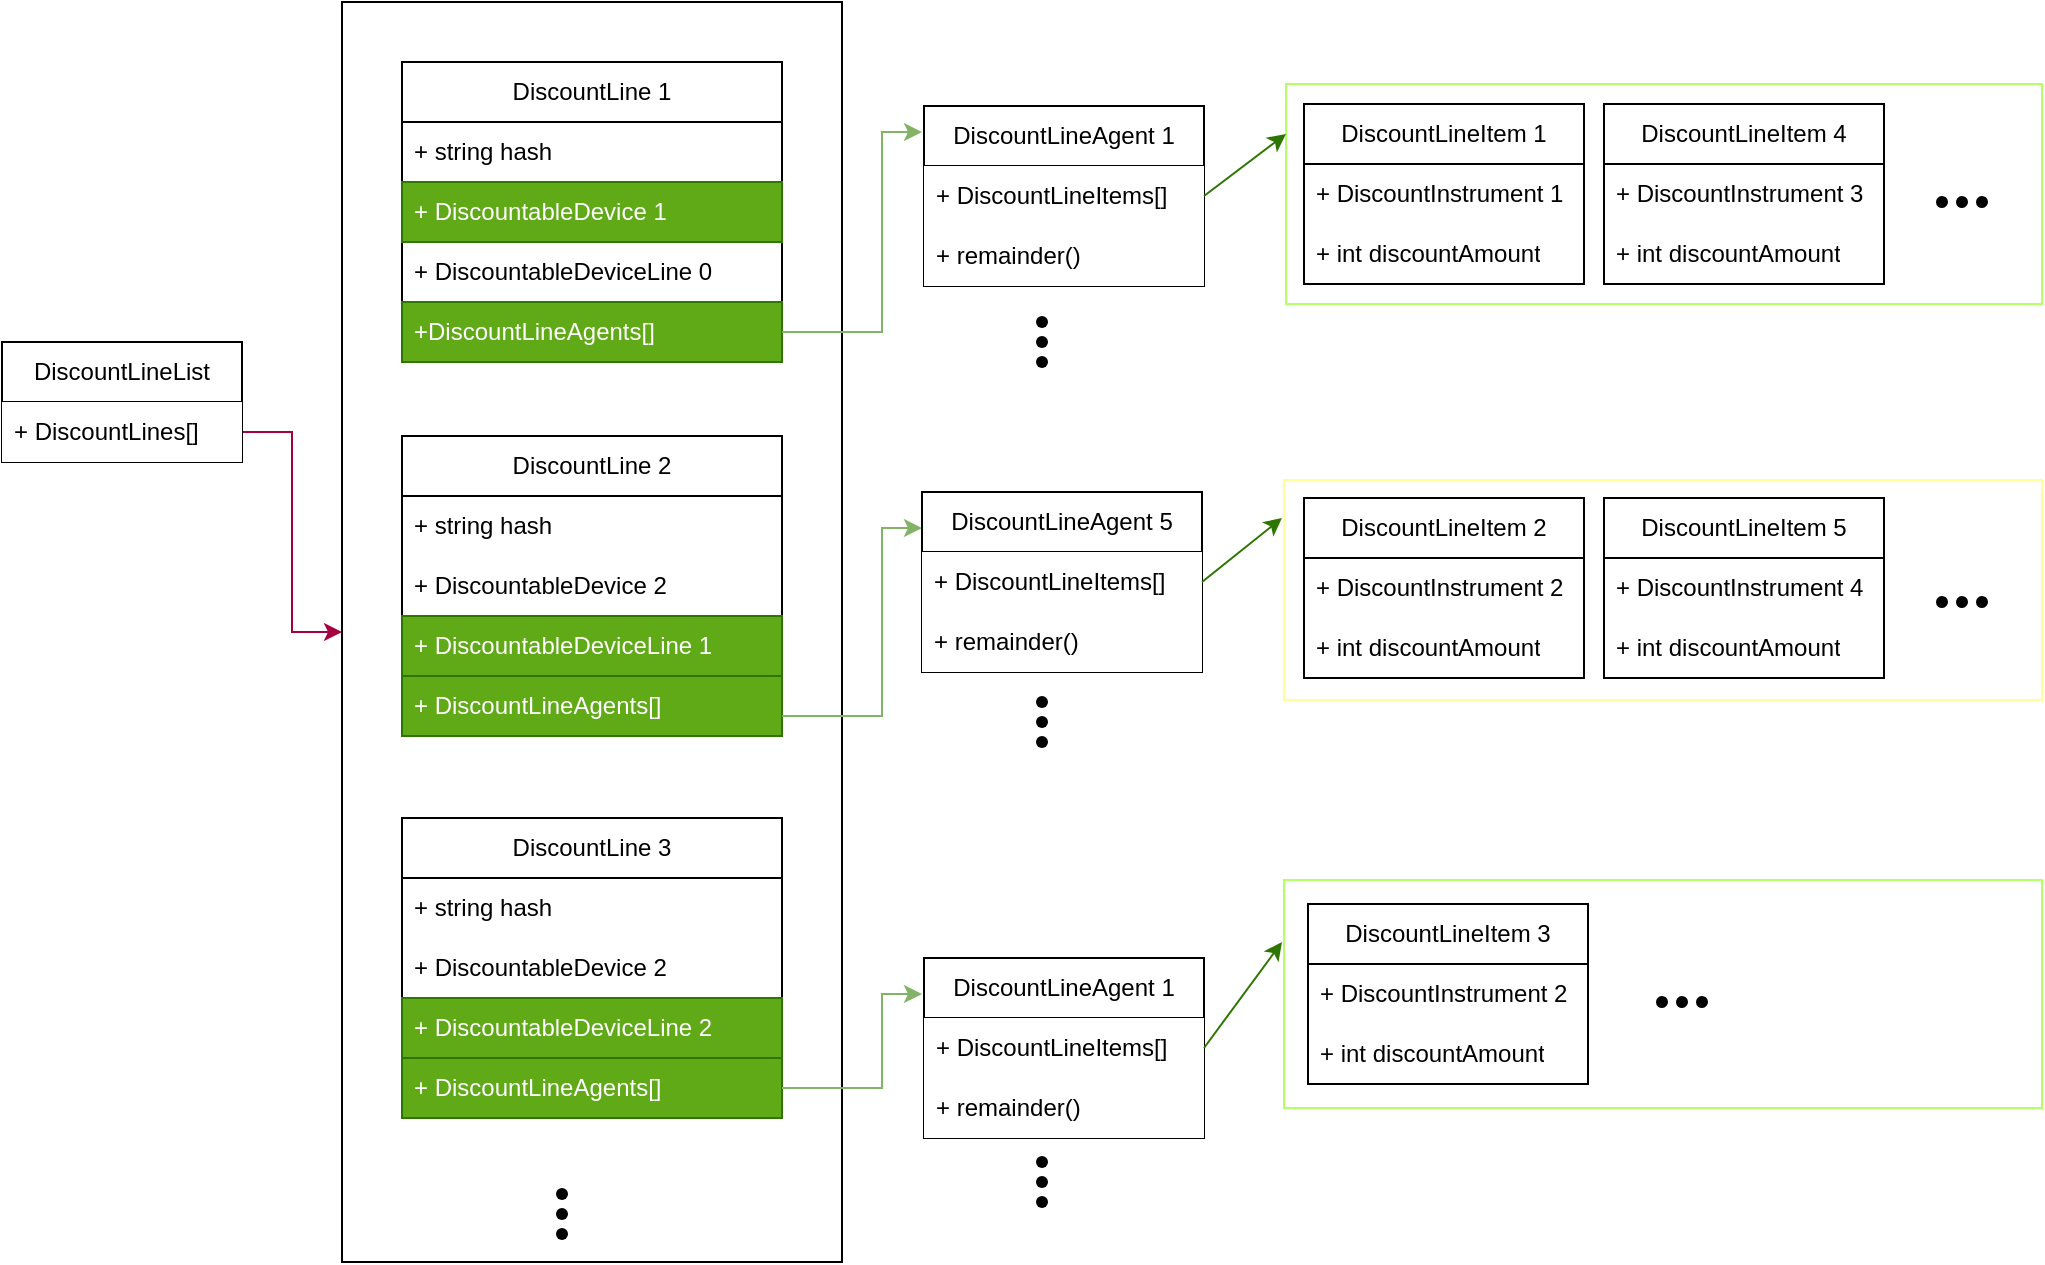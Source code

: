 <mxfile pages="2">
    <diagram id="0QljrHlxMIxJkY9_ySOb" name="Page-1">
        <mxGraphModel dx="576" dy="588" grid="1" gridSize="10" guides="1" tooltips="1" connect="1" arrows="1" fold="1" page="1" pageScale="1" pageWidth="850" pageHeight="1100" background="none" math="0" shadow="0">
            <root>
                <mxCell id="0"/>
                <mxCell id="1" parent="0"/>
                <mxCell id="vQaYPFdRpkqP8kKc9Rms-60" value="" style="rounded=0;whiteSpace=wrap;html=1;strokeColor=#FFFF99;" parent="1" vertex="1">
                    <mxGeometry x="641" y="269" width="379" height="110" as="geometry"/>
                </mxCell>
                <mxCell id="vQaYPFdRpkqP8kKc9Rms-67" value="" style="rounded=0;whiteSpace=wrap;html=1;strokeColor=#B3FF66;" parent="1" vertex="1">
                    <mxGeometry x="641" y="469" width="379" height="114" as="geometry"/>
                </mxCell>
                <mxCell id="vQaYPFdRpkqP8kKc9Rms-59" value="" style="rounded=0;whiteSpace=wrap;html=1;strokeColor=#B3FF66;" parent="1" vertex="1">
                    <mxGeometry x="642" y="71" width="378" height="110" as="geometry"/>
                </mxCell>
                <mxCell id="vQaYPFdRpkqP8kKc9Rms-29" value="" style="edgeStyle=orthogonalEdgeStyle;rounded=0;orthogonalLoop=1;jettySize=auto;html=1;endArrow=none;endFill=0;startArrow=classic;startFill=1;fillColor=#d80073;strokeColor=#A50040;" parent="1" source="vQaYPFdRpkqP8kKc9Rms-27" target="vQaYPFdRpkqP8kKc9Rms-19" edge="1">
                    <mxGeometry relative="1" as="geometry"/>
                </mxCell>
                <mxCell id="vQaYPFdRpkqP8kKc9Rms-27" value="" style="rounded=0;whiteSpace=wrap;html=1;" parent="1" vertex="1">
                    <mxGeometry x="170" y="30" width="250" height="630" as="geometry"/>
                </mxCell>
                <mxCell id="vQaYPFdRpkqP8kKc9Rms-7" value="DiscountLine 1" style="swimlane;fontStyle=0;childLayout=stackLayout;horizontal=1;startSize=30;horizontalStack=0;resizeParent=1;resizeParentMax=0;resizeLast=0;collapsible=1;marginBottom=0;whiteSpace=wrap;html=1;" parent="1" vertex="1">
                    <mxGeometry x="200" y="60" width="190" height="150" as="geometry"/>
                </mxCell>
                <mxCell id="vQaYPFdRpkqP8kKc9Rms-35" value="+ string hash" style="text;strokeColor=none;fillColor=none;align=left;verticalAlign=middle;spacingLeft=4;spacingRight=4;overflow=hidden;points=[[0,0.5],[1,0.5]];portConstraint=eastwest;rotatable=0;whiteSpace=wrap;html=1;" parent="vQaYPFdRpkqP8kKc9Rms-7" vertex="1">
                    <mxGeometry y="30" width="190" height="30" as="geometry"/>
                </mxCell>
                <mxCell id="vQaYPFdRpkqP8kKc9Rms-8" value="+ DiscountableDevice 1" style="text;strokeColor=#2D7600;fillColor=#60a917;align=left;verticalAlign=middle;spacingLeft=4;spacingRight=4;overflow=hidden;points=[[0,0.5],[1,0.5]];portConstraint=eastwest;rotatable=0;whiteSpace=wrap;html=1;fontColor=#ffffff;" parent="vQaYPFdRpkqP8kKc9Rms-7" vertex="1">
                    <mxGeometry y="60" width="190" height="30" as="geometry"/>
                </mxCell>
                <mxCell id="vQaYPFdRpkqP8kKc9Rms-52" value="+ DiscountableDeviceLine 0" style="text;strokeColor=none;fillColor=none;align=left;verticalAlign=middle;spacingLeft=4;spacingRight=4;overflow=hidden;points=[[0,0.5],[1,0.5]];portConstraint=eastwest;rotatable=0;whiteSpace=wrap;html=1;" parent="vQaYPFdRpkqP8kKc9Rms-7" vertex="1">
                    <mxGeometry y="90" width="190" height="30" as="geometry"/>
                </mxCell>
                <mxCell id="vQaYPFdRpkqP8kKc9Rms-11" value="+&lt;span style=&quot;text-align: center;&quot;&gt;DiscountLineAgents&lt;/span&gt;[]" style="text;strokeColor=#2D7600;fillColor=#60a917;align=left;verticalAlign=middle;spacingLeft=4;spacingRight=4;overflow=hidden;points=[[0,0.5],[1,0.5]];portConstraint=eastwest;rotatable=0;whiteSpace=wrap;html=1;fontColor=#ffffff;" parent="vQaYPFdRpkqP8kKc9Rms-7" vertex="1">
                    <mxGeometry y="120" width="190" height="30" as="geometry"/>
                </mxCell>
                <mxCell id="vQaYPFdRpkqP8kKc9Rms-12" value="DiscountLine 2" style="swimlane;fontStyle=0;childLayout=stackLayout;horizontal=1;startSize=30;horizontalStack=0;resizeParent=1;resizeParentMax=0;resizeLast=0;collapsible=1;marginBottom=0;whiteSpace=wrap;html=1;" parent="1" vertex="1">
                    <mxGeometry x="200" y="247" width="190" height="150" as="geometry"/>
                </mxCell>
                <mxCell id="vQaYPFdRpkqP8kKc9Rms-36" value="+ string hash" style="text;strokeColor=none;fillColor=none;align=left;verticalAlign=middle;spacingLeft=4;spacingRight=4;overflow=hidden;points=[[0,0.5],[1,0.5]];portConstraint=eastwest;rotatable=0;whiteSpace=wrap;html=1;" parent="vQaYPFdRpkqP8kKc9Rms-12" vertex="1">
                    <mxGeometry y="30" width="190" height="30" as="geometry"/>
                </mxCell>
                <mxCell id="vQaYPFdRpkqP8kKc9Rms-13" value="+ DiscountableDevice 2" style="text;strokeColor=none;fillColor=none;align=left;verticalAlign=middle;spacingLeft=4;spacingRight=4;overflow=hidden;points=[[0,0.5],[1,0.5]];portConstraint=eastwest;rotatable=0;whiteSpace=wrap;html=1;" parent="vQaYPFdRpkqP8kKc9Rms-12" vertex="1">
                    <mxGeometry y="60" width="190" height="30" as="geometry"/>
                </mxCell>
                <mxCell id="vQaYPFdRpkqP8kKc9Rms-14" value="+ DiscountableDeviceLine 1" style="text;strokeColor=#2D7600;fillColor=#60a917;align=left;verticalAlign=middle;spacingLeft=4;spacingRight=4;overflow=hidden;points=[[0,0.5],[1,0.5]];portConstraint=eastwest;rotatable=0;whiteSpace=wrap;html=1;fontColor=#ffffff;" parent="vQaYPFdRpkqP8kKc9Rms-12" vertex="1">
                    <mxGeometry y="90" width="190" height="30" as="geometry"/>
                </mxCell>
                <mxCell id="vQaYPFdRpkqP8kKc9Rms-64" value="+&amp;nbsp;&lt;span style=&quot;text-align: center;&quot;&gt;DiscountLineAgents&lt;/span&gt;[]" style="text;strokeColor=#2D7600;fillColor=#60a917;align=left;verticalAlign=middle;spacingLeft=4;spacingRight=4;overflow=hidden;points=[[0,0.5],[1,0.5]];portConstraint=eastwest;rotatable=0;whiteSpace=wrap;html=1;fontColor=#ffffff;" parent="vQaYPFdRpkqP8kKc9Rms-12" vertex="1">
                    <mxGeometry y="120" width="190" height="30" as="geometry"/>
                </mxCell>
                <mxCell id="vQaYPFdRpkqP8kKc9Rms-15" value="DiscountLine 3" style="swimlane;fontStyle=0;childLayout=stackLayout;horizontal=1;startSize=30;horizontalStack=0;resizeParent=1;resizeParentMax=0;resizeLast=0;collapsible=1;marginBottom=0;whiteSpace=wrap;html=1;" parent="1" vertex="1">
                    <mxGeometry x="200" y="438" width="190" height="150" as="geometry"/>
                </mxCell>
                <mxCell id="vQaYPFdRpkqP8kKc9Rms-37" value="+ string hash" style="text;strokeColor=none;fillColor=none;align=left;verticalAlign=middle;spacingLeft=4;spacingRight=4;overflow=hidden;points=[[0,0.5],[1,0.5]];portConstraint=eastwest;rotatable=0;whiteSpace=wrap;html=1;" parent="vQaYPFdRpkqP8kKc9Rms-15" vertex="1">
                    <mxGeometry y="30" width="190" height="30" as="geometry"/>
                </mxCell>
                <mxCell id="vQaYPFdRpkqP8kKc9Rms-16" value="+ DiscountableDevice 2" style="text;strokeColor=none;fillColor=none;align=left;verticalAlign=middle;spacingLeft=4;spacingRight=4;overflow=hidden;points=[[0,0.5],[1,0.5]];portConstraint=eastwest;rotatable=0;whiteSpace=wrap;html=1;" parent="vQaYPFdRpkqP8kKc9Rms-15" vertex="1">
                    <mxGeometry y="60" width="190" height="30" as="geometry"/>
                </mxCell>
                <mxCell id="vQaYPFdRpkqP8kKc9Rms-17" value="+ DiscountableDeviceLine 2" style="text;strokeColor=#2D7600;fillColor=#60a917;align=left;verticalAlign=middle;spacingLeft=4;spacingRight=4;overflow=hidden;points=[[0,0.5],[1,0.5]];portConstraint=eastwest;rotatable=0;whiteSpace=wrap;html=1;fontColor=#ffffff;" parent="vQaYPFdRpkqP8kKc9Rms-15" vertex="1">
                    <mxGeometry y="90" width="190" height="30" as="geometry"/>
                </mxCell>
                <mxCell id="vQaYPFdRpkqP8kKc9Rms-66" value="+&amp;nbsp;&lt;span style=&quot;text-align: center;&quot;&gt;DiscountLineAgents&lt;/span&gt;[]" style="text;strokeColor=#2D7600;fillColor=#60a917;align=left;verticalAlign=middle;spacingLeft=4;spacingRight=4;overflow=hidden;points=[[0,0.5],[1,0.5]];portConstraint=eastwest;rotatable=0;whiteSpace=wrap;html=1;fontColor=#ffffff;" parent="vQaYPFdRpkqP8kKc9Rms-15" vertex="1">
                    <mxGeometry y="120" width="190" height="30" as="geometry"/>
                </mxCell>
                <mxCell id="vQaYPFdRpkqP8kKc9Rms-18" value="DiscountLineList" style="swimlane;fontStyle=0;childLayout=stackLayout;horizontal=1;startSize=30;horizontalStack=0;resizeParent=1;resizeParentMax=0;resizeLast=0;collapsible=1;marginBottom=0;whiteSpace=wrap;html=1;" parent="1" vertex="1">
                    <mxGeometry y="200" width="120" height="60" as="geometry"/>
                </mxCell>
                <mxCell id="vQaYPFdRpkqP8kKc9Rms-19" value="&lt;span style=&quot;text-align: center;&quot;&gt;+ DiscountLines[]&lt;/span&gt;" style="text;strokeColor=none;fillColor=default;align=left;verticalAlign=middle;spacingLeft=4;spacingRight=4;overflow=hidden;points=[[0,0.5],[1,0.5]];portConstraint=eastwest;rotatable=0;whiteSpace=wrap;html=1;" parent="vQaYPFdRpkqP8kKc9Rms-18" vertex="1">
                    <mxGeometry y="30" width="120" height="30" as="geometry"/>
                </mxCell>
                <mxCell id="vQaYPFdRpkqP8kKc9Rms-30" value="DiscountLineItem 1" style="swimlane;fontStyle=0;childLayout=stackLayout;horizontal=1;startSize=30;horizontalStack=0;resizeParent=1;resizeParentMax=0;resizeLast=0;collapsible=1;marginBottom=0;whiteSpace=wrap;html=1;strokeColor=default;fillColor=none;" parent="1" vertex="1">
                    <mxGeometry x="651" y="81" width="140" height="90" as="geometry"/>
                </mxCell>
                <mxCell id="vQaYPFdRpkqP8kKc9Rms-31" value="+ DiscountInstrument 1" style="text;strokeColor=none;fillColor=none;align=left;verticalAlign=middle;spacingLeft=4;spacingRight=4;overflow=hidden;points=[[0,0.5],[1,0.5]];portConstraint=eastwest;rotatable=0;whiteSpace=wrap;html=1;" parent="vQaYPFdRpkqP8kKc9Rms-30" vertex="1">
                    <mxGeometry y="30" width="140" height="30" as="geometry"/>
                </mxCell>
                <mxCell id="vQaYPFdRpkqP8kKc9Rms-32" value="+ int discountAmount" style="text;strokeColor=none;fillColor=none;align=left;verticalAlign=middle;spacingLeft=4;spacingRight=4;overflow=hidden;points=[[0,0.5],[1,0.5]];portConstraint=eastwest;rotatable=0;whiteSpace=wrap;html=1;" parent="vQaYPFdRpkqP8kKc9Rms-30" vertex="1">
                    <mxGeometry y="60" width="140" height="30" as="geometry"/>
                </mxCell>
                <mxCell id="vQaYPFdRpkqP8kKc9Rms-40" value="DiscountLineItem 2" style="swimlane;fontStyle=0;childLayout=stackLayout;horizontal=1;startSize=30;horizontalStack=0;resizeParent=1;resizeParentMax=0;resizeLast=0;collapsible=1;marginBottom=0;whiteSpace=wrap;html=1;strokeColor=default;fillColor=none;" parent="1" vertex="1">
                    <mxGeometry x="651" y="278" width="140" height="90" as="geometry"/>
                </mxCell>
                <mxCell id="vQaYPFdRpkqP8kKc9Rms-41" value="+ DiscountInstrument 2" style="text;strokeColor=none;fillColor=none;align=left;verticalAlign=middle;spacingLeft=4;spacingRight=4;overflow=hidden;points=[[0,0.5],[1,0.5]];portConstraint=eastwest;rotatable=0;whiteSpace=wrap;html=1;" parent="vQaYPFdRpkqP8kKc9Rms-40" vertex="1">
                    <mxGeometry y="30" width="140" height="30" as="geometry"/>
                </mxCell>
                <mxCell id="vQaYPFdRpkqP8kKc9Rms-42" value="+ int discountAmount" style="text;strokeColor=none;fillColor=none;align=left;verticalAlign=middle;spacingLeft=4;spacingRight=4;overflow=hidden;points=[[0,0.5],[1,0.5]];portConstraint=eastwest;rotatable=0;whiteSpace=wrap;html=1;" parent="vQaYPFdRpkqP8kKc9Rms-40" vertex="1">
                    <mxGeometry y="60" width="140" height="30" as="geometry"/>
                </mxCell>
                <mxCell id="vQaYPFdRpkqP8kKc9Rms-43" value="" style="endArrow=classic;html=1;rounded=0;fillColor=#d5e8d4;strokeColor=#82b366;" parent="1" edge="1">
                    <mxGeometry width="50" height="50" relative="1" as="geometry">
                        <mxPoint x="390" y="387" as="sourcePoint"/>
                        <mxPoint x="460" y="293" as="targetPoint"/>
                        <Array as="points">
                            <mxPoint x="440" y="387"/>
                            <mxPoint x="440" y="293"/>
                        </Array>
                    </mxGeometry>
                </mxCell>
                <mxCell id="vQaYPFdRpkqP8kKc9Rms-44" value="" style="endArrow=classic;html=1;rounded=0;exitX=1;exitY=0.5;exitDx=0;exitDy=0;fillColor=#d5e8d4;strokeColor=#82b366;" parent="1" source="vQaYPFdRpkqP8kKc9Rms-66" edge="1">
                    <mxGeometry width="50" height="50" relative="1" as="geometry">
                        <mxPoint x="390" y="393" as="sourcePoint"/>
                        <mxPoint x="460" y="526" as="targetPoint"/>
                        <Array as="points">
                            <mxPoint x="440" y="573"/>
                            <mxPoint x="440" y="526"/>
                        </Array>
                    </mxGeometry>
                </mxCell>
                <mxCell id="vQaYPFdRpkqP8kKc9Rms-45" value="DiscountLineItem 3" style="swimlane;fontStyle=0;childLayout=stackLayout;horizontal=1;startSize=30;horizontalStack=0;resizeParent=1;resizeParentMax=0;resizeLast=0;collapsible=1;marginBottom=0;whiteSpace=wrap;html=1;strokeColor=default;fillColor=none;" parent="1" vertex="1">
                    <mxGeometry x="653" y="481" width="140" height="90" as="geometry"/>
                </mxCell>
                <mxCell id="vQaYPFdRpkqP8kKc9Rms-46" value="+ DiscountInstrument 2" style="text;strokeColor=none;fillColor=none;align=left;verticalAlign=middle;spacingLeft=4;spacingRight=4;overflow=hidden;points=[[0,0.5],[1,0.5]];portConstraint=eastwest;rotatable=0;whiteSpace=wrap;html=1;" parent="vQaYPFdRpkqP8kKc9Rms-45" vertex="1">
                    <mxGeometry y="30" width="140" height="30" as="geometry"/>
                </mxCell>
                <mxCell id="vQaYPFdRpkqP8kKc9Rms-47" value="+ int discountAmount" style="text;strokeColor=none;fillColor=none;align=left;verticalAlign=middle;spacingLeft=4;spacingRight=4;overflow=hidden;points=[[0,0.5],[1,0.5]];portConstraint=eastwest;rotatable=0;whiteSpace=wrap;html=1;" parent="vQaYPFdRpkqP8kKc9Rms-45" vertex="1">
                    <mxGeometry y="60" width="140" height="30" as="geometry"/>
                </mxCell>
                <mxCell id="vQaYPFdRpkqP8kKc9Rms-48" value="DiscountLineItem 4" style="swimlane;fontStyle=0;childLayout=stackLayout;horizontal=1;startSize=30;horizontalStack=0;resizeParent=1;resizeParentMax=0;resizeLast=0;collapsible=1;marginBottom=0;whiteSpace=wrap;html=1;strokeColor=default;fillColor=none;" parent="1" vertex="1">
                    <mxGeometry x="801" y="81" width="140" height="90" as="geometry"/>
                </mxCell>
                <mxCell id="vQaYPFdRpkqP8kKc9Rms-49" value="+ DiscountInstrument 3" style="text;strokeColor=none;fillColor=none;align=left;verticalAlign=middle;spacingLeft=4;spacingRight=4;overflow=hidden;points=[[0,0.5],[1,0.5]];portConstraint=eastwest;rotatable=0;whiteSpace=wrap;html=1;" parent="vQaYPFdRpkqP8kKc9Rms-48" vertex="1">
                    <mxGeometry y="30" width="140" height="30" as="geometry"/>
                </mxCell>
                <mxCell id="vQaYPFdRpkqP8kKc9Rms-50" value="+ int discountAmount" style="text;strokeColor=none;fillColor=none;align=left;verticalAlign=middle;spacingLeft=4;spacingRight=4;overflow=hidden;points=[[0,0.5],[1,0.5]];portConstraint=eastwest;rotatable=0;whiteSpace=wrap;html=1;" parent="vQaYPFdRpkqP8kKc9Rms-48" vertex="1">
                    <mxGeometry y="60" width="140" height="30" as="geometry"/>
                </mxCell>
                <mxCell id="vQaYPFdRpkqP8kKc9Rms-55" value="" style="edgeStyle=orthogonalEdgeStyle;rounded=0;orthogonalLoop=1;jettySize=auto;html=1;startArrow=classic;startFill=1;endArrow=none;endFill=0;entryX=1;entryY=0.5;entryDx=0;entryDy=0;exitX=0;exitY=0.5;exitDx=0;exitDy=0;exitPerimeter=0;fillColor=#d5e8d4;strokeColor=#82b366;" parent="1" target="vQaYPFdRpkqP8kKc9Rms-11" edge="1">
                    <mxGeometry relative="1" as="geometry">
                        <mxPoint x="460" y="95" as="sourcePoint"/>
                        <Array as="points">
                            <mxPoint x="440" y="95"/>
                            <mxPoint x="440" y="195"/>
                        </Array>
                    </mxGeometry>
                </mxCell>
                <mxCell id="vQaYPFdRpkqP8kKc9Rms-61" value="DiscountLineItem 5" style="swimlane;fontStyle=0;childLayout=stackLayout;horizontal=1;startSize=30;horizontalStack=0;resizeParent=1;resizeParentMax=0;resizeLast=0;collapsible=1;marginBottom=0;whiteSpace=wrap;html=1;strokeColor=default;fillColor=none;" parent="1" vertex="1">
                    <mxGeometry x="801" y="278" width="140" height="90" as="geometry"/>
                </mxCell>
                <mxCell id="vQaYPFdRpkqP8kKc9Rms-62" value="+ DiscountInstrument 4" style="text;strokeColor=none;fillColor=none;align=left;verticalAlign=middle;spacingLeft=4;spacingRight=4;overflow=hidden;points=[[0,0.5],[1,0.5]];portConstraint=eastwest;rotatable=0;whiteSpace=wrap;html=1;" parent="vQaYPFdRpkqP8kKc9Rms-61" vertex="1">
                    <mxGeometry y="30" width="140" height="30" as="geometry"/>
                </mxCell>
                <mxCell id="vQaYPFdRpkqP8kKc9Rms-63" value="+ int discountAmount" style="text;strokeColor=none;fillColor=none;align=left;verticalAlign=middle;spacingLeft=4;spacingRight=4;overflow=hidden;points=[[0,0.5],[1,0.5]];portConstraint=eastwest;rotatable=0;whiteSpace=wrap;html=1;" parent="vQaYPFdRpkqP8kKc9Rms-61" vertex="1">
                    <mxGeometry y="60" width="140" height="30" as="geometry"/>
                </mxCell>
                <mxCell id="3" value="DiscountLineAgent 5" style="swimlane;fontStyle=0;childLayout=stackLayout;horizontal=1;startSize=30;horizontalStack=0;resizeParent=1;resizeParentMax=0;resizeLast=0;collapsible=1;marginBottom=0;whiteSpace=wrap;html=1;strokeColor=default;fillColor=default;" parent="1" vertex="1">
                    <mxGeometry x="460" y="275" width="140" height="90" as="geometry"/>
                </mxCell>
                <mxCell id="4" value="+ DiscountLineItems[]" style="text;strokeColor=none;fillColor=default;align=left;verticalAlign=middle;spacingLeft=4;spacingRight=4;overflow=hidden;points=[[0,0.5],[1,0.5]];portConstraint=eastwest;rotatable=0;whiteSpace=wrap;html=1;" parent="3" vertex="1">
                    <mxGeometry y="30" width="140" height="30" as="geometry"/>
                </mxCell>
                <mxCell id="vQaYPFdRpkqP8kKc9Rms-69" value="+ remainder()" style="text;strokeColor=none;fillColor=default;align=left;verticalAlign=middle;spacingLeft=4;spacingRight=4;overflow=hidden;points=[[0,0.5],[1,0.5]];portConstraint=eastwest;rotatable=0;whiteSpace=wrap;html=1;" parent="3" vertex="1">
                    <mxGeometry y="60" width="140" height="30" as="geometry"/>
                </mxCell>
                <mxCell id="6" value="" style="edgeStyle=none;html=1;exitX=1;exitY=0.5;exitDx=0;exitDy=0;fillColor=#60a917;strokeColor=#2D7600;" parent="1" source="4" edge="1">
                    <mxGeometry relative="1" as="geometry">
                        <mxPoint x="600" y="289" as="sourcePoint"/>
                        <mxPoint x="640" y="288" as="targetPoint"/>
                    </mxGeometry>
                </mxCell>
                <mxCell id="7" value="DiscountLineAgent 1" style="swimlane;fontStyle=0;childLayout=stackLayout;horizontal=1;startSize=30;horizontalStack=0;resizeParent=1;resizeParentMax=0;resizeLast=0;collapsible=1;marginBottom=0;whiteSpace=wrap;html=1;strokeColor=default;fillColor=default;" parent="1" vertex="1">
                    <mxGeometry x="461" y="82" width="140" height="90" as="geometry"/>
                </mxCell>
                <mxCell id="8" value="+ DiscountLineItems[]" style="text;strokeColor=none;fillColor=default;align=left;verticalAlign=middle;spacingLeft=4;spacingRight=4;overflow=hidden;points=[[0,0.5],[1,0.5]];portConstraint=eastwest;rotatable=0;whiteSpace=wrap;html=1;" parent="7" vertex="1">
                    <mxGeometry y="30" width="140" height="30" as="geometry"/>
                </mxCell>
                <mxCell id="vQaYPFdRpkqP8kKc9Rms-68" value="+ remainder()" style="text;strokeColor=none;fillColor=default;align=left;verticalAlign=middle;spacingLeft=4;spacingRight=4;overflow=hidden;points=[[0,0.5],[1,0.5]];portConstraint=eastwest;rotatable=0;whiteSpace=wrap;html=1;" parent="7" vertex="1">
                    <mxGeometry y="60" width="140" height="30" as="geometry"/>
                </mxCell>
                <mxCell id="9" value="" style="edgeStyle=none;html=1;exitX=1;exitY=0.5;exitDx=0;exitDy=0;fillColor=#60a917;strokeColor=#2D7600;" parent="1" source="8" edge="1">
                    <mxGeometry relative="1" as="geometry">
                        <mxPoint x="602" y="96.727" as="sourcePoint"/>
                        <mxPoint x="642" y="96" as="targetPoint"/>
                    </mxGeometry>
                </mxCell>
                <mxCell id="10" value="DiscountLineAgent 1" style="swimlane;fontStyle=0;childLayout=stackLayout;horizontal=1;startSize=30;horizontalStack=0;resizeParent=1;resizeParentMax=0;resizeLast=0;collapsible=1;marginBottom=0;whiteSpace=wrap;html=1;strokeColor=default;fillColor=default;" parent="1" vertex="1">
                    <mxGeometry x="461" y="508" width="140" height="90" as="geometry"/>
                </mxCell>
                <mxCell id="11" value="+ DiscountLineItems[]" style="text;strokeColor=none;fillColor=default;align=left;verticalAlign=middle;spacingLeft=4;spacingRight=4;overflow=hidden;points=[[0,0.5],[1,0.5]];portConstraint=eastwest;rotatable=0;whiteSpace=wrap;html=1;" parent="10" vertex="1">
                    <mxGeometry y="30" width="140" height="30" as="geometry"/>
                </mxCell>
                <mxCell id="vQaYPFdRpkqP8kKc9Rms-70" value="+ remainder()" style="text;strokeColor=none;fillColor=default;align=left;verticalAlign=middle;spacingLeft=4;spacingRight=4;overflow=hidden;points=[[0,0.5],[1,0.5]];portConstraint=eastwest;rotatable=0;whiteSpace=wrap;html=1;" parent="10" vertex="1">
                    <mxGeometry y="60" width="140" height="30" as="geometry"/>
                </mxCell>
                <mxCell id="12" value="" style="edgeStyle=none;html=1;exitX=1;exitY=0.5;exitDx=0;exitDy=0;fillColor=#60a917;strokeColor=#2D7600;" parent="1" source="11" edge="1">
                    <mxGeometry relative="1" as="geometry">
                        <mxPoint x="601" y="522" as="sourcePoint"/>
                        <mxPoint x="640" y="500" as="targetPoint"/>
                    </mxGeometry>
                </mxCell>
                <mxCell id="16" value="" style="group" parent="1" vertex="1" connectable="0">
                    <mxGeometry x="270" y="616" width="20" height="40" as="geometry"/>
                </mxCell>
                <mxCell id="13" value="" style="shape=waypoint;sketch=0;size=6;pointerEvents=1;points=[];fillColor=none;resizable=0;rotatable=0;perimeter=centerPerimeter;snapToPoint=1;" parent="16" vertex="1">
                    <mxGeometry width="20" height="20" as="geometry"/>
                </mxCell>
                <mxCell id="14" value="" style="shape=waypoint;sketch=0;size=6;pointerEvents=1;points=[];fillColor=none;resizable=0;rotatable=0;perimeter=centerPerimeter;snapToPoint=1;" parent="16" vertex="1">
                    <mxGeometry y="10" width="20" height="20" as="geometry"/>
                </mxCell>
                <mxCell id="15" value="" style="shape=waypoint;sketch=0;size=6;pointerEvents=1;points=[];fillColor=none;resizable=0;rotatable=0;perimeter=centerPerimeter;snapToPoint=1;" parent="16" vertex="1">
                    <mxGeometry y="20" width="20" height="20" as="geometry"/>
                </mxCell>
                <mxCell id="17" value="" style="group;" parent="1" vertex="1" connectable="0">
                    <mxGeometry x="510" y="180" width="20" height="40" as="geometry"/>
                </mxCell>
                <mxCell id="18" value="" style="shape=waypoint;sketch=0;size=6;pointerEvents=1;points=[];fillColor=none;resizable=0;rotatable=0;perimeter=centerPerimeter;snapToPoint=1;" parent="17" vertex="1">
                    <mxGeometry width="20" height="20" as="geometry"/>
                </mxCell>
                <mxCell id="19" value="" style="shape=waypoint;sketch=0;size=6;pointerEvents=1;points=[];fillColor=none;resizable=0;rotatable=0;perimeter=centerPerimeter;snapToPoint=1;" parent="17" vertex="1">
                    <mxGeometry y="10" width="20" height="20" as="geometry"/>
                </mxCell>
                <mxCell id="20" value="" style="shape=waypoint;sketch=0;size=6;pointerEvents=1;points=[];fillColor=none;resizable=0;rotatable=0;perimeter=centerPerimeter;snapToPoint=1;" parent="17" vertex="1">
                    <mxGeometry y="20" width="20" height="20" as="geometry"/>
                </mxCell>
                <mxCell id="21" value="" style="group;fillColor=none;" parent="1" vertex="1" connectable="0">
                    <mxGeometry x="510" y="370" width="20" height="40" as="geometry"/>
                </mxCell>
                <mxCell id="22" value="" style="shape=waypoint;sketch=0;size=6;pointerEvents=1;points=[];fillColor=none;resizable=0;rotatable=0;perimeter=centerPerimeter;snapToPoint=1;" parent="21" vertex="1">
                    <mxGeometry width="20" height="20" as="geometry"/>
                </mxCell>
                <mxCell id="23" value="" style="shape=waypoint;sketch=0;size=6;pointerEvents=1;points=[];fillColor=none;resizable=0;rotatable=0;perimeter=centerPerimeter;snapToPoint=1;" parent="21" vertex="1">
                    <mxGeometry y="10" width="20" height="20" as="geometry"/>
                </mxCell>
                <mxCell id="24" value="" style="shape=waypoint;sketch=0;size=6;pointerEvents=1;points=[];fillColor=none;resizable=0;rotatable=0;perimeter=centerPerimeter;snapToPoint=1;" parent="21" vertex="1">
                    <mxGeometry y="20" width="20" height="20" as="geometry"/>
                </mxCell>
                <mxCell id="25" value="" style="group;fillColor=none;" parent="1" vertex="1" connectable="0">
                    <mxGeometry x="510" y="600" width="20" height="40" as="geometry"/>
                </mxCell>
                <mxCell id="26" value="" style="shape=waypoint;sketch=0;size=6;pointerEvents=1;points=[];fillColor=none;resizable=0;rotatable=0;perimeter=centerPerimeter;snapToPoint=1;" parent="25" vertex="1">
                    <mxGeometry width="20" height="20" as="geometry"/>
                </mxCell>
                <mxCell id="27" value="" style="shape=waypoint;sketch=0;size=6;pointerEvents=1;points=[];fillColor=none;resizable=0;rotatable=0;perimeter=centerPerimeter;snapToPoint=1;" parent="25" vertex="1">
                    <mxGeometry y="10" width="20" height="20" as="geometry"/>
                </mxCell>
                <mxCell id="28" value="" style="shape=waypoint;sketch=0;size=6;pointerEvents=1;points=[];fillColor=none;resizable=0;rotatable=0;perimeter=centerPerimeter;snapToPoint=1;" parent="25" vertex="1">
                    <mxGeometry y="20" width="20" height="20" as="geometry"/>
                </mxCell>
                <mxCell id="29" value="" style="group;rotation=88;" parent="1" vertex="1" connectable="0">
                    <mxGeometry x="830" y="510" width="20" height="40" as="geometry"/>
                </mxCell>
                <mxCell id="30" value="" style="shape=waypoint;sketch=0;size=6;pointerEvents=1;points=[];fillColor=none;resizable=0;rotatable=0;perimeter=centerPerimeter;snapToPoint=1;rotation=88;" parent="29" vertex="1">
                    <mxGeometry x="10" y="10" width="20" height="20" as="geometry"/>
                </mxCell>
                <mxCell id="31" value="" style="shape=waypoint;sketch=0;size=6;pointerEvents=1;points=[];fillColor=none;resizable=0;rotatable=0;perimeter=centerPerimeter;snapToPoint=1;rotation=88;" parent="29" vertex="1">
                    <mxGeometry y="10" width="20" height="20" as="geometry"/>
                </mxCell>
                <mxCell id="32" value="" style="shape=waypoint;sketch=0;size=6;pointerEvents=1;points=[];fillColor=none;resizable=0;rotatable=0;perimeter=centerPerimeter;snapToPoint=1;rotation=88;" parent="29" vertex="1">
                    <mxGeometry x="-10" y="10" width="20" height="20" as="geometry"/>
                </mxCell>
                <mxCell id="33" value="" style="group;rotation=88;" parent="1" vertex="1" connectable="0">
                    <mxGeometry x="970" y="310" width="20" height="40" as="geometry"/>
                </mxCell>
                <mxCell id="34" value="" style="shape=waypoint;sketch=0;size=6;pointerEvents=1;points=[];fillColor=none;resizable=0;rotatable=0;perimeter=centerPerimeter;snapToPoint=1;rotation=88;" parent="33" vertex="1">
                    <mxGeometry x="10" y="10" width="20" height="20" as="geometry"/>
                </mxCell>
                <mxCell id="35" value="" style="shape=waypoint;sketch=0;size=6;pointerEvents=1;points=[];fillColor=none;resizable=0;rotatable=0;perimeter=centerPerimeter;snapToPoint=1;rotation=88;" parent="33" vertex="1">
                    <mxGeometry y="10" width="20" height="20" as="geometry"/>
                </mxCell>
                <mxCell id="36" value="" style="shape=waypoint;sketch=0;size=6;pointerEvents=1;points=[];fillColor=none;resizable=0;rotatable=0;perimeter=centerPerimeter;snapToPoint=1;rotation=88;" parent="33" vertex="1">
                    <mxGeometry x="-10" y="10" width="20" height="20" as="geometry"/>
                </mxCell>
                <mxCell id="37" value="" style="group;rotation=88;" parent="1" vertex="1" connectable="0">
                    <mxGeometry x="970" y="110" width="20" height="40" as="geometry"/>
                </mxCell>
                <mxCell id="38" value="" style="shape=waypoint;sketch=0;size=6;pointerEvents=1;points=[];fillColor=none;resizable=0;rotatable=0;perimeter=centerPerimeter;snapToPoint=1;rotation=88;" parent="37" vertex="1">
                    <mxGeometry x="10" y="10" width="20" height="20" as="geometry"/>
                </mxCell>
                <mxCell id="39" value="" style="shape=waypoint;sketch=0;size=6;pointerEvents=1;points=[];fillColor=none;resizable=0;rotatable=0;perimeter=centerPerimeter;snapToPoint=1;rotation=88;" parent="37" vertex="1">
                    <mxGeometry y="10" width="20" height="20" as="geometry"/>
                </mxCell>
                <mxCell id="40" value="" style="shape=waypoint;sketch=0;size=6;pointerEvents=1;points=[];fillColor=none;resizable=0;rotatable=0;perimeter=centerPerimeter;snapToPoint=1;rotation=88;" parent="37" vertex="1">
                    <mxGeometry x="-10" y="10" width="20" height="20" as="geometry"/>
                </mxCell>
            </root>
        </mxGraphModel>
    </diagram>
</mxfile>